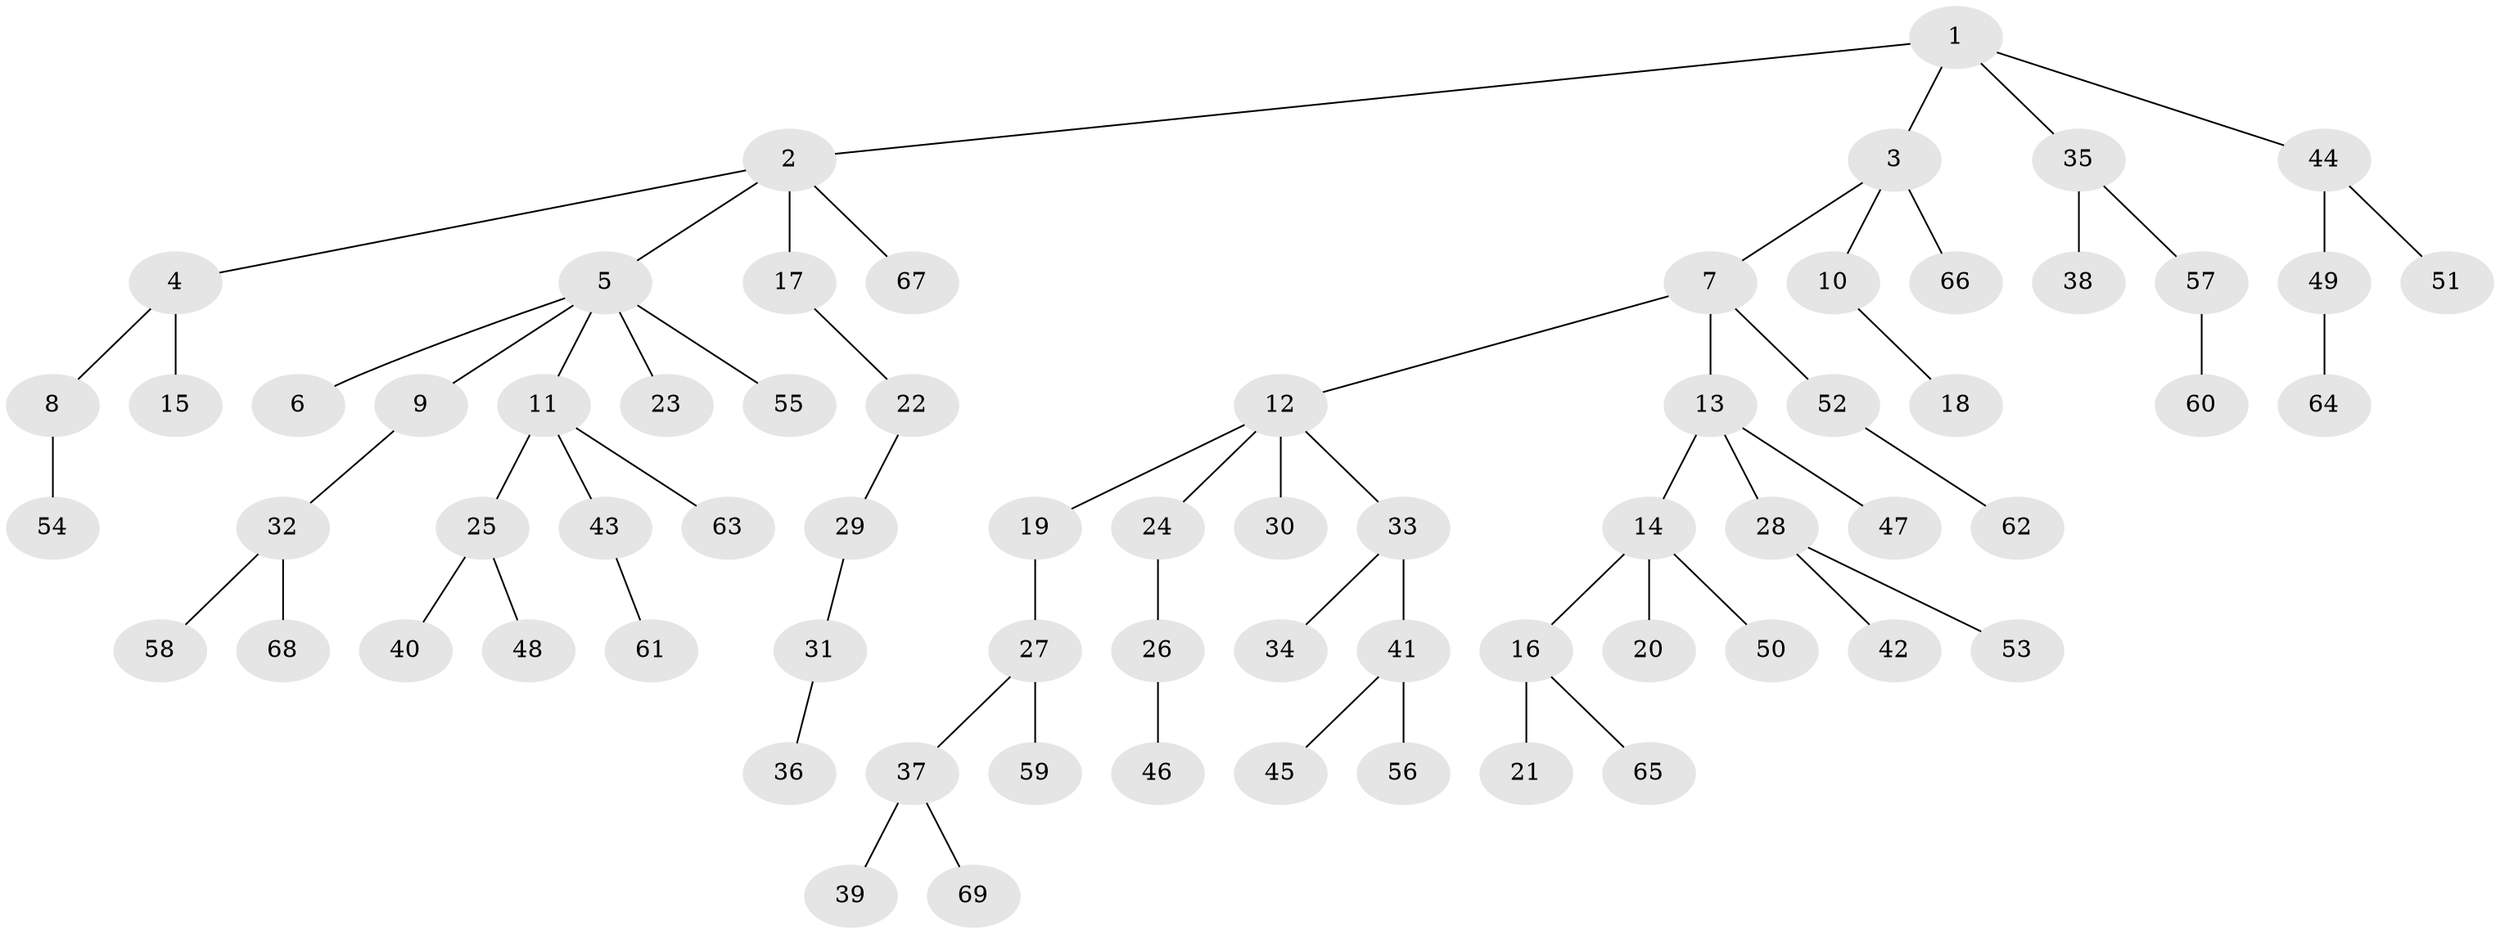 // coarse degree distribution, {7: 0.022222222222222223, 6: 0.022222222222222223, 2: 0.3333333333333333, 5: 0.044444444444444446, 1: 0.4888888888888889, 4: 0.022222222222222223, 3: 0.06666666666666667}
// Generated by graph-tools (version 1.1) at 2025/24/03/03/25 07:24:07]
// undirected, 69 vertices, 68 edges
graph export_dot {
graph [start="1"]
  node [color=gray90,style=filled];
  1;
  2;
  3;
  4;
  5;
  6;
  7;
  8;
  9;
  10;
  11;
  12;
  13;
  14;
  15;
  16;
  17;
  18;
  19;
  20;
  21;
  22;
  23;
  24;
  25;
  26;
  27;
  28;
  29;
  30;
  31;
  32;
  33;
  34;
  35;
  36;
  37;
  38;
  39;
  40;
  41;
  42;
  43;
  44;
  45;
  46;
  47;
  48;
  49;
  50;
  51;
  52;
  53;
  54;
  55;
  56;
  57;
  58;
  59;
  60;
  61;
  62;
  63;
  64;
  65;
  66;
  67;
  68;
  69;
  1 -- 2;
  1 -- 3;
  1 -- 35;
  1 -- 44;
  2 -- 4;
  2 -- 5;
  2 -- 17;
  2 -- 67;
  3 -- 7;
  3 -- 10;
  3 -- 66;
  4 -- 8;
  4 -- 15;
  5 -- 6;
  5 -- 9;
  5 -- 11;
  5 -- 23;
  5 -- 55;
  7 -- 12;
  7 -- 13;
  7 -- 52;
  8 -- 54;
  9 -- 32;
  10 -- 18;
  11 -- 25;
  11 -- 43;
  11 -- 63;
  12 -- 19;
  12 -- 24;
  12 -- 30;
  12 -- 33;
  13 -- 14;
  13 -- 28;
  13 -- 47;
  14 -- 16;
  14 -- 20;
  14 -- 50;
  16 -- 21;
  16 -- 65;
  17 -- 22;
  19 -- 27;
  22 -- 29;
  24 -- 26;
  25 -- 40;
  25 -- 48;
  26 -- 46;
  27 -- 37;
  27 -- 59;
  28 -- 42;
  28 -- 53;
  29 -- 31;
  31 -- 36;
  32 -- 58;
  32 -- 68;
  33 -- 34;
  33 -- 41;
  35 -- 38;
  35 -- 57;
  37 -- 39;
  37 -- 69;
  41 -- 45;
  41 -- 56;
  43 -- 61;
  44 -- 49;
  44 -- 51;
  49 -- 64;
  52 -- 62;
  57 -- 60;
}
